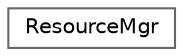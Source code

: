 digraph "Graphical Class Hierarchy"
{
 // INTERACTIVE_SVG=YES
 // LATEX_PDF_SIZE
  bgcolor="transparent";
  edge [fontname=Helvetica,fontsize=10,labelfontname=Helvetica,labelfontsize=10];
  node [fontname=Helvetica,fontsize=10,shape=box,height=0.2,width=0.4];
  rankdir="LR";
  Node0 [label="ResourceMgr",height=0.2,width=0.4,color="grey40", fillcolor="white", style="filled",URL="$d6/d12/class_resource_mgr.html",tooltip="Singleton for managing resources compiled into an executable."];
}
